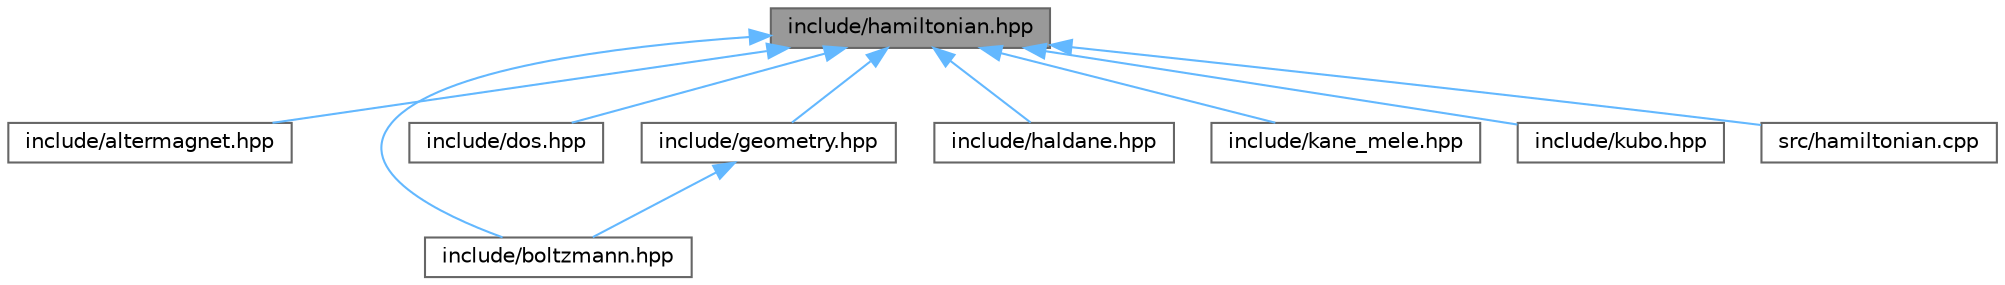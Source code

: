 digraph "include/hamiltonian.hpp"
{
 // INTERACTIVE_SVG=YES
 // LATEX_PDF_SIZE
  bgcolor="transparent";
  edge [fontname=Helvetica,fontsize=10,labelfontname=Helvetica,labelfontsize=10];
  node [fontname=Helvetica,fontsize=10,shape=box,height=0.2,width=0.4];
  Node1 [id="Node000001",label="include/hamiltonian.hpp",height=0.2,width=0.4,color="gray40", fillcolor="grey60", style="filled", fontcolor="black",tooltip="Hamiltonian.hpp."];
  Node1 -> Node2 [id="edge1_Node000001_Node000002",dir="back",color="steelblue1",style="solid",tooltip=" "];
  Node2 [id="Node000002",label="include/altermagnet.hpp",height=0.2,width=0.4,color="grey40", fillcolor="white", style="filled",URL="$altermagnet_8hpp.html",tooltip="Altermagnet model for a two-dimensional system."];
  Node1 -> Node3 [id="edge2_Node000001_Node000003",dir="back",color="steelblue1",style="solid",tooltip=" "];
  Node3 [id="Node000003",label="include/boltzmann.hpp",height=0.2,width=0.4,color="grey40", fillcolor="white", style="filled",URL="$boltzmann_8hpp.html",tooltip="BoltzmannSolver class for calculating transport properties with with optional quantum geometry effect..."];
  Node1 -> Node4 [id="edge3_Node000001_Node000004",dir="back",color="steelblue1",style="solid",tooltip=" "];
  Node4 [id="Node000004",label="include/dos.hpp",height=0.2,width=0.4,color="grey40", fillcolor="white", style="filled",URL="$dos_8hpp_source.html",tooltip=" "];
  Node1 -> Node5 [id="edge4_Node000001_Node000005",dir="back",color="steelblue1",style="solid",tooltip=" "];
  Node5 [id="Node000005",label="include/geometry.hpp",height=0.2,width=0.4,color="grey40", fillcolor="white", style="filled",URL="$geometry_8hpp_source.html",tooltip=" "];
  Node5 -> Node3 [id="edge5_Node000005_Node000003",dir="back",color="steelblue1",style="solid",tooltip=" "];
  Node1 -> Node6 [id="edge6_Node000001_Node000006",dir="back",color="steelblue1",style="solid",tooltip=" "];
  Node6 [id="Node000006",label="include/haldane.hpp",height=0.2,width=0.4,color="grey40", fillcolor="white", style="filled",URL="$haldane_8hpp.html",tooltip="Haldane model for a two-dimensional topological insulator."];
  Node1 -> Node7 [id="edge7_Node000001_Node000007",dir="back",color="steelblue1",style="solid",tooltip=" "];
  Node7 [id="Node000007",label="include/kane_mele.hpp",height=0.2,width=0.4,color="grey40", fillcolor="white", style="filled",URL="$kane__mele_8hpp_source.html",tooltip=" "];
  Node1 -> Node8 [id="edge8_Node000001_Node000008",dir="back",color="steelblue1",style="solid",tooltip=" "];
  Node8 [id="Node000008",label="include/kubo.hpp",height=0.2,width=0.4,color="grey40", fillcolor="white", style="filled",URL="$kubo_8hpp_source.html",tooltip=" "];
  Node1 -> Node9 [id="edge9_Node000001_Node000009",dir="back",color="steelblue1",style="solid",tooltip=" "];
  Node9 [id="Node000009",label="src/hamiltonian.cpp",height=0.2,width=0.4,color="grey40", fillcolor="white", style="filled",URL="$hamiltonian_8cpp.html",tooltip="Hamiltonian class implementationThis file implements the eigensystem method for the Hamiltonian class..."];
}
